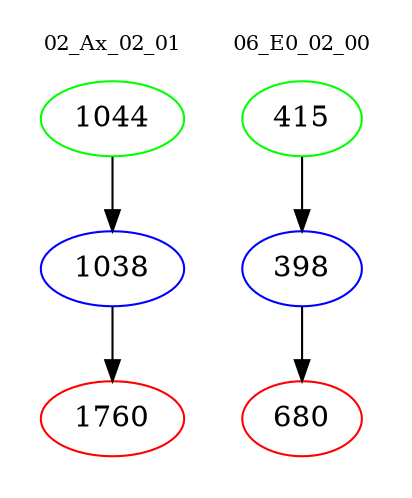 digraph{
subgraph cluster_0 {
color = white
label = "02_Ax_02_01";
fontsize=10;
T0_1044 [label="1044", color="green"]
T0_1044 -> T0_1038 [color="black"]
T0_1038 [label="1038", color="blue"]
T0_1038 -> T0_1760 [color="black"]
T0_1760 [label="1760", color="red"]
}
subgraph cluster_1 {
color = white
label = "06_E0_02_00";
fontsize=10;
T1_415 [label="415", color="green"]
T1_415 -> T1_398 [color="black"]
T1_398 [label="398", color="blue"]
T1_398 -> T1_680 [color="black"]
T1_680 [label="680", color="red"]
}
}
